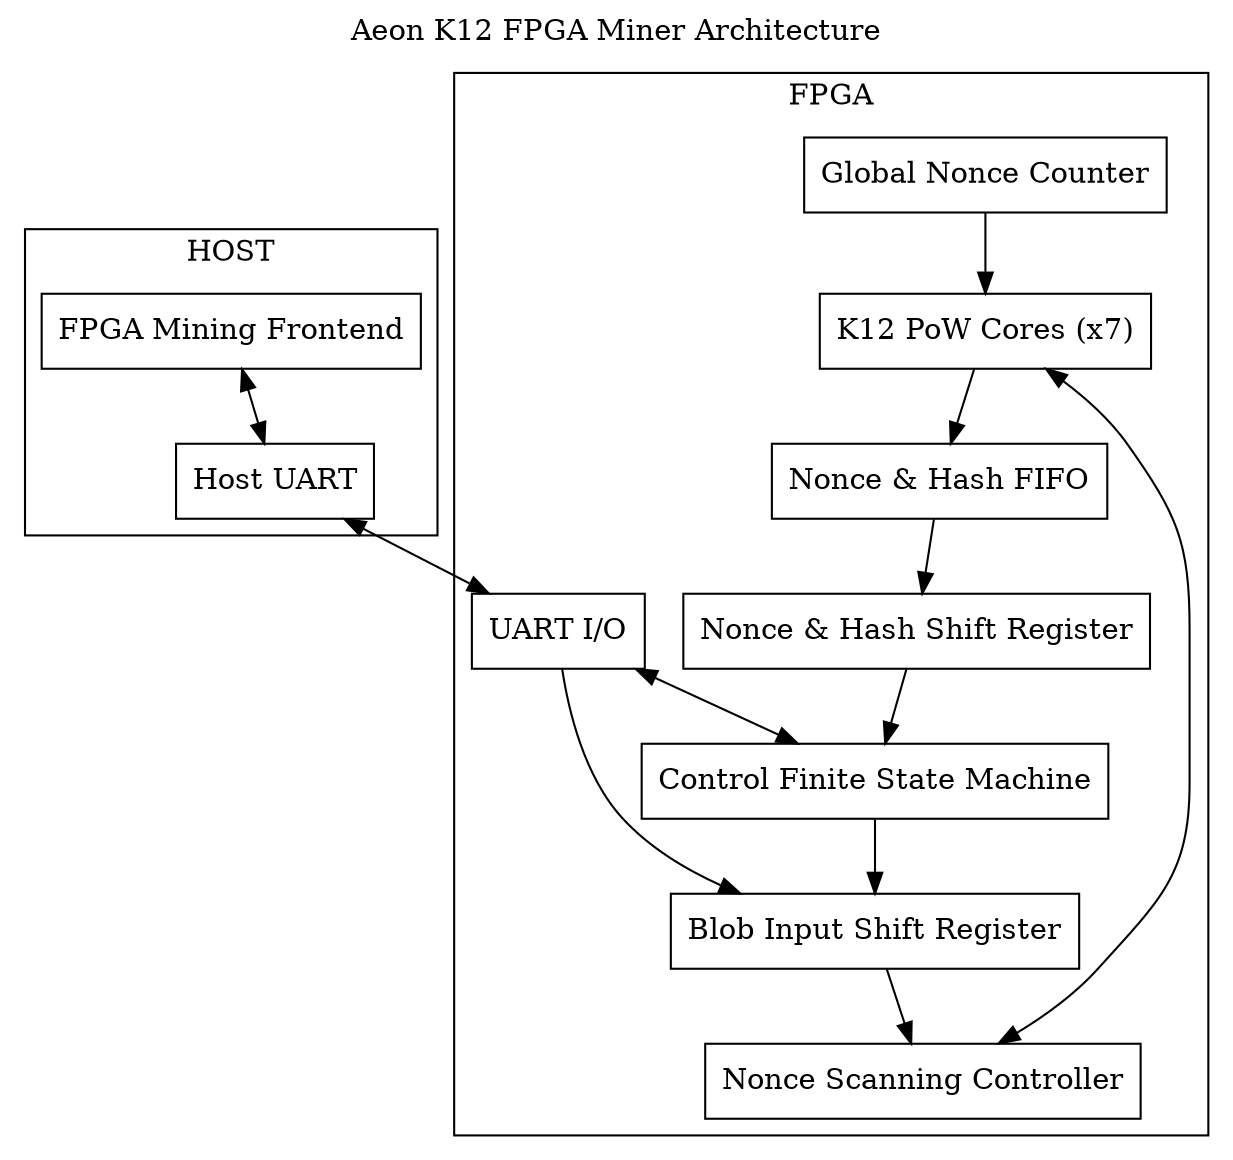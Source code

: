 digraph "Aeon K12 FPGA Miner Architecture"
{
	labelloc="t";
	label="Aeon K12 FPGA Miner Architecture";
	rankdir=TD
	node [shape=box]
	pow [label="K12 PoW Cores (x7)"]
	nsc [label="Nonce Scanning Controller"]
	cfsm [label="Control Finite State Machine"]
	uart [label="UART I/O"]
	fifo [label="Nonce & Hash FIFO"]
	bisr [label="Blob Input Shift Register"]
	nhsr [label="Nonce & Hash Shift Register"]
	gctr [label="Global Nonce Counter"]

	frontend [label="FPGA Mining Frontend"]
	host_uart [label="Host UART"]

	subgraph cluster_fpga {
		label = "FPGA";

		uart -> cfsm [dir=both]
		cfsm -> bisr
		uart -> bisr
		bisr -> nsc
		nsc -> pow [dir=both]
		pow -> fifo
		fifo -> nhsr
		nhsr -> cfsm
		gctr -> pow
	}
	subgraph cluster_host {
		label = "HOST";

		frontend -> host_uart [dir=both]
		host_uart -> uart [dir=both]
	}
}
